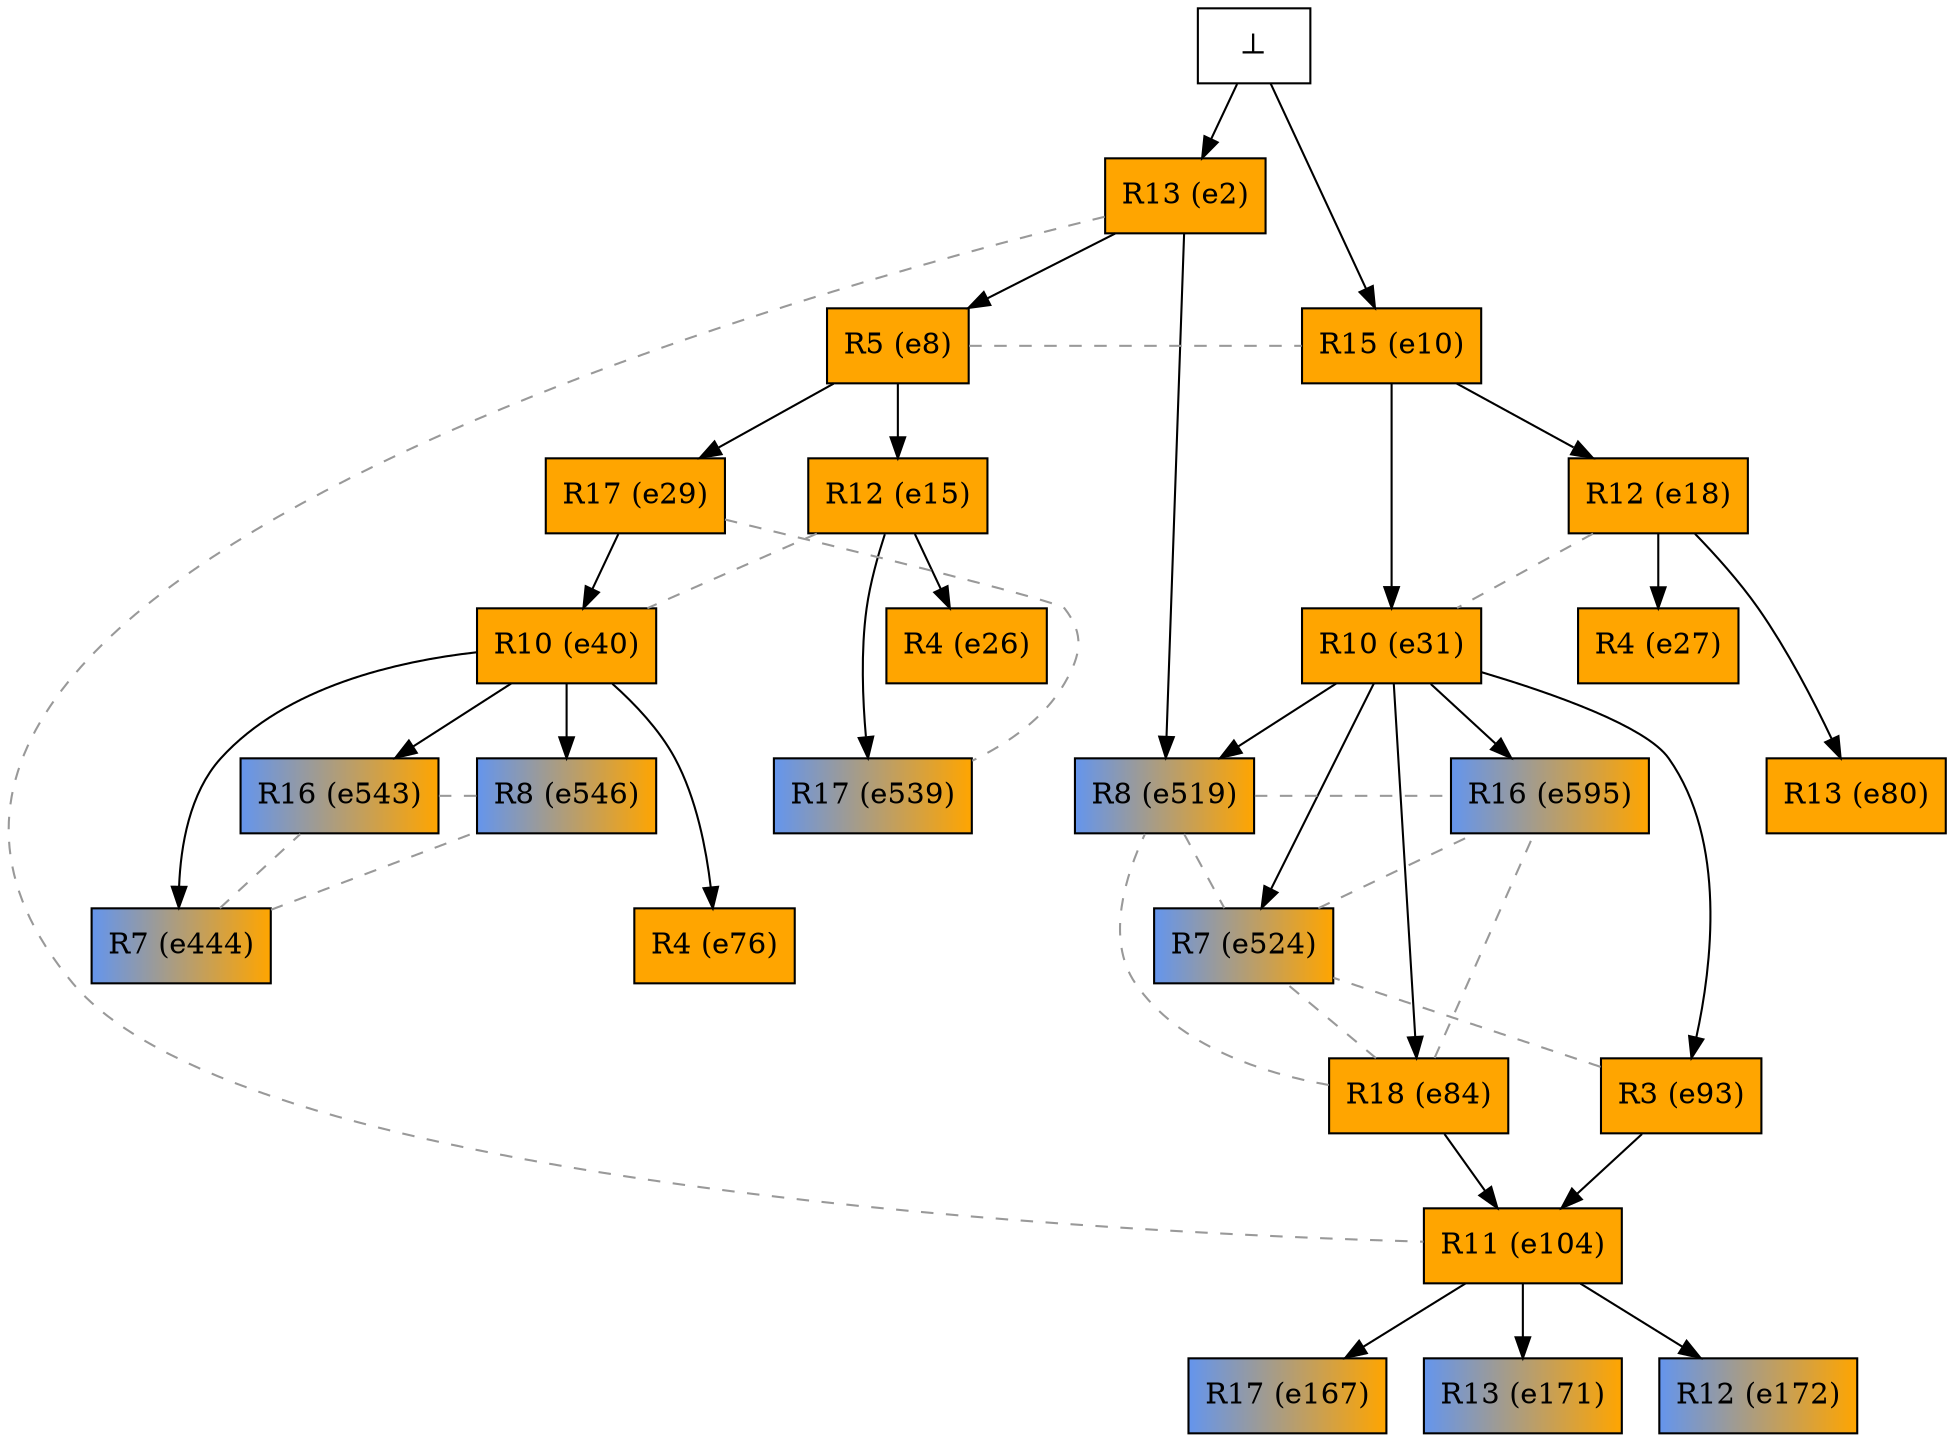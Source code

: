 digraph test {

//conflicts
  e2 -> e104 [arrowhead=none color=gray60 style=dashed constraint=false];
  e8 -> e10 [arrowhead=none color=gray60 style=dashed constraint=false];
  e15 -> e40 [arrowhead=none color=gray60 style=dashed constraint=false];
  e18 -> e31 [arrowhead=none color=gray60 style=dashed constraint=false];
  e29 -> e539 [arrowhead=none color=gray60 style=dashed constraint=false];
  e84 -> e519 [arrowhead=none color=gray60 style=dashed constraint=false];
  e84 -> e524 [arrowhead=none color=gray60 style=dashed constraint=false];
  e84 -> e595 [arrowhead=none color=gray60 style=dashed constraint=false];
  e93 -> e524 [arrowhead=none color=gray60 style=dashed constraint=false];
  e444 -> e543 [arrowhead=none color=gray60 style=dashed constraint=false];
  e444 -> e546 [arrowhead=none color=gray60 style=dashed constraint=false];
  e519 -> e524 [arrowhead=none color=gray60 style=dashed constraint=false];
  e519 -> e595 [arrowhead=none color=gray60 style=dashed constraint=false];
  e524 -> e595 [arrowhead=none color=gray60 style=dashed constraint=false];
  e543 -> e546 [arrowhead=none color=gray60 style=dashed constraint=false];

  e15 -> e26 [minlen=1];
  e8 -> e15 [minlen=1];
  e2 -> e8 [minlen=1];
  e18 -> e27 [minlen=1];
  e10 -> e18 [minlen=1];
  e8 -> e29 [minlen=1];
  e40 -> e76 [minlen=2];
  e29 -> e40 [minlen=1];
  e18 -> e80 [minlen=2];
  e104 -> e167 [minlen=1];
  e84 -> e104 [minlen=1];
  e31 -> e84 [minlen=3];
  e10 -> e31 [minlen=2];
  e93 -> e104 [minlen=1];
  e31 -> e93 [minlen=3];
  e104 -> e171 [minlen=1];
  e104 -> e172 [minlen=1];
  e40 -> e444 [minlen=2];
  e2 -> e519 [minlen=1];
  e31 -> e519 [minlen=1];
  e31 -> e524 [minlen=2];
  e15 -> e539 [minlen=2];
  e40 -> e543 [minlen=1];
  e40 -> e546 [minlen=1];
  e31 -> e595 [minlen=1];
  e0 -> e2 [minlen=1];
  e0 -> e10 [minlen=2];

  e2 [color="black" fillcolor="orange:orange" label="R13 (e2)" shape=box style=filled];
  e8 [color="black" fillcolor="orange:orange" label="R5 (e8)" shape=box style=filled];
  e10 [color="black" fillcolor="orange:orange" label="R15 (e10)" shape=box style=filled];
  e15 [color="black" fillcolor="orange:orange" label="R12 (e15)" shape=box style=filled];
  e18 [color="black" fillcolor="orange:orange" label="R12 (e18)" shape=box style=filled];
  e26 [color="black" fillcolor="orange:orange" label="R4 (e26)" shape=box style=filled];
  e27 [color="black" fillcolor="orange:orange" label="R4 (e27)" shape=box style=filled];
  e29 [color="black" fillcolor="orange:orange" label="R17 (e29)" shape=box style=filled];
  e31 [color="black" fillcolor="orange:orange" label="R10 (e31)" shape=box style=filled];
  e40 [color="black" fillcolor="orange:orange" label="R10 (e40)" shape=box style=filled];
  e76 [color="black" fillcolor="orange:orange" label="R4 (e76)" shape=box style=filled];
  e80 [color="black" fillcolor="orange:orange" label="R13 (e80)" shape=box style=filled];
  e84 [color="black" fillcolor="orange:orange" label="R18 (e84)" shape=box style=filled];
  e93 [color="black" fillcolor="orange:orange" label="R3 (e93)" shape=box style=filled];
  e104 [color="black" fillcolor="orange:orange" label="R11 (e104)" shape=box style=filled];
  e167 [color="black" fillcolor="cornflowerblue:orange" label="R17 (e167)" shape=box style=filled];
  e171 [color="black" fillcolor="cornflowerblue:orange" label="R13 (e171)" shape=box style=filled];
  e172 [color="black" fillcolor="cornflowerblue:orange" label="R12 (e172)" shape=box style=filled];
  e444 [color="black" fillcolor="cornflowerblue:orange" label="R7 (e444)" shape=box style=filled];
  e519 [color="black" fillcolor="cornflowerblue:orange" label="R8 (e519)" shape=box style=filled];
  e524 [color="black" fillcolor="cornflowerblue:orange" label="R7 (e524)" shape=box style=filled];
  e539 [color="black" fillcolor="cornflowerblue:orange" label="R17 (e539)" shape=box style=filled];
  e543 [color="black" fillcolor="cornflowerblue:orange" label="R16 (e543)" shape=box style=filled];
  e546 [color="black" fillcolor="cornflowerblue:orange" label="R8 (e546)" shape=box style=filled];
  e595 [color="black" fillcolor="cornflowerblue:orange" label="R16 (e595)" shape=box style=filled];
  e0 [fillcolor="white" label="⊥" shape=box style=filled];
}
